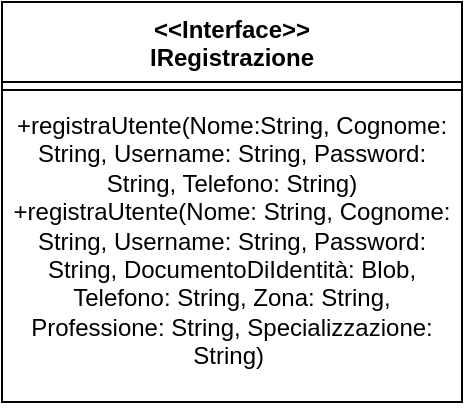 <mxfile version="21.3.4" type="github">
  <diagram name="Pagina-1" id="qlNaZa-vg_41t0tVp2_G">
    <mxGraphModel dx="435" dy="751" grid="1" gridSize="10" guides="1" tooltips="1" connect="1" arrows="1" fold="1" page="1" pageScale="1" pageWidth="827" pageHeight="1169" math="0" shadow="0">
      <root>
        <mxCell id="0" />
        <mxCell id="1" parent="0" />
        <mxCell id="lUH7GNHiZuxZDdnGOZ4G-1" value="&amp;lt;&amp;lt;Interface&amp;gt;&amp;gt;&lt;br&gt;IRegistrazione" style="swimlane;fontStyle=1;align=center;verticalAlign=top;childLayout=stackLayout;horizontal=1;startSize=40;horizontalStack=0;resizeParent=1;resizeParentMax=0;resizeLast=0;collapsible=1;marginBottom=0;whiteSpace=wrap;html=1;" parent="1" vertex="1">
          <mxGeometry x="80" y="140" width="230" height="200" as="geometry" />
        </mxCell>
        <mxCell id="lUH7GNHiZuxZDdnGOZ4G-2" value="" style="line;strokeWidth=1;fillColor=none;align=left;verticalAlign=middle;spacingTop=-1;spacingLeft=3;spacingRight=3;rotatable=0;labelPosition=right;points=[];portConstraint=eastwest;strokeColor=inherit;" parent="lUH7GNHiZuxZDdnGOZ4G-1" vertex="1">
          <mxGeometry y="40" width="230" height="8" as="geometry" />
        </mxCell>
        <mxCell id="lUH7GNHiZuxZDdnGOZ4G-3" value="&lt;div align=&quot;center&quot;&gt;+registraUtente(Nome:String, Cognome: String, Username: String, Password:&lt;br&gt;String, Telefono: String)&lt;br&gt;+registraUtente(Nome: String, Cognome:&lt;br&gt;String, Username: String, Password:&lt;br&gt;String, DocumentoDiIdentità: Blob, Telefono: String, Zona: String, Professione: String, Specializzazione: String)&amp;nbsp;&lt;/div&gt;" style="text;strokeColor=none;fillColor=none;align=center;verticalAlign=top;spacingLeft=4;spacingRight=4;overflow=hidden;rotatable=0;points=[[0,0.5],[1,0.5]];portConstraint=eastwest;whiteSpace=wrap;html=1;" parent="lUH7GNHiZuxZDdnGOZ4G-1" vertex="1">
          <mxGeometry y="48" width="230" height="152" as="geometry" />
        </mxCell>
      </root>
    </mxGraphModel>
  </diagram>
</mxfile>
